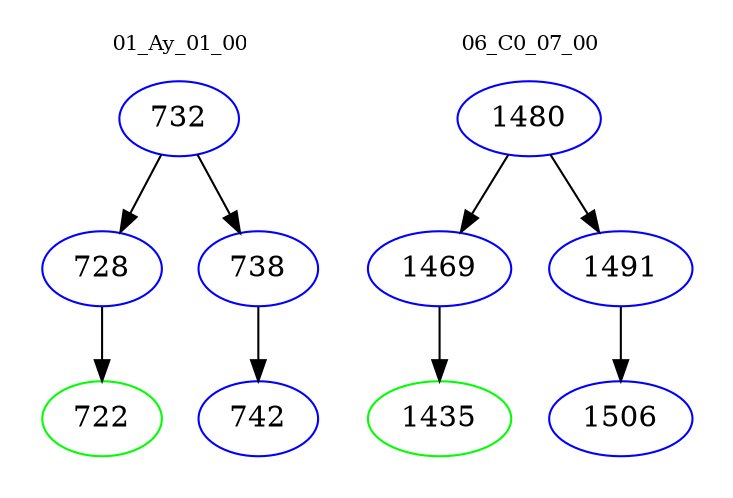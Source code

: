 digraph{
subgraph cluster_0 {
color = white
label = "01_Ay_01_00";
fontsize=10;
T0_732 [label="732", color="blue"]
T0_732 -> T0_728 [color="black"]
T0_728 [label="728", color="blue"]
T0_728 -> T0_722 [color="black"]
T0_722 [label="722", color="green"]
T0_732 -> T0_738 [color="black"]
T0_738 [label="738", color="blue"]
T0_738 -> T0_742 [color="black"]
T0_742 [label="742", color="blue"]
}
subgraph cluster_1 {
color = white
label = "06_C0_07_00";
fontsize=10;
T1_1480 [label="1480", color="blue"]
T1_1480 -> T1_1469 [color="black"]
T1_1469 [label="1469", color="blue"]
T1_1469 -> T1_1435 [color="black"]
T1_1435 [label="1435", color="green"]
T1_1480 -> T1_1491 [color="black"]
T1_1491 [label="1491", color="blue"]
T1_1491 -> T1_1506 [color="black"]
T1_1506 [label="1506", color="blue"]
}
}
